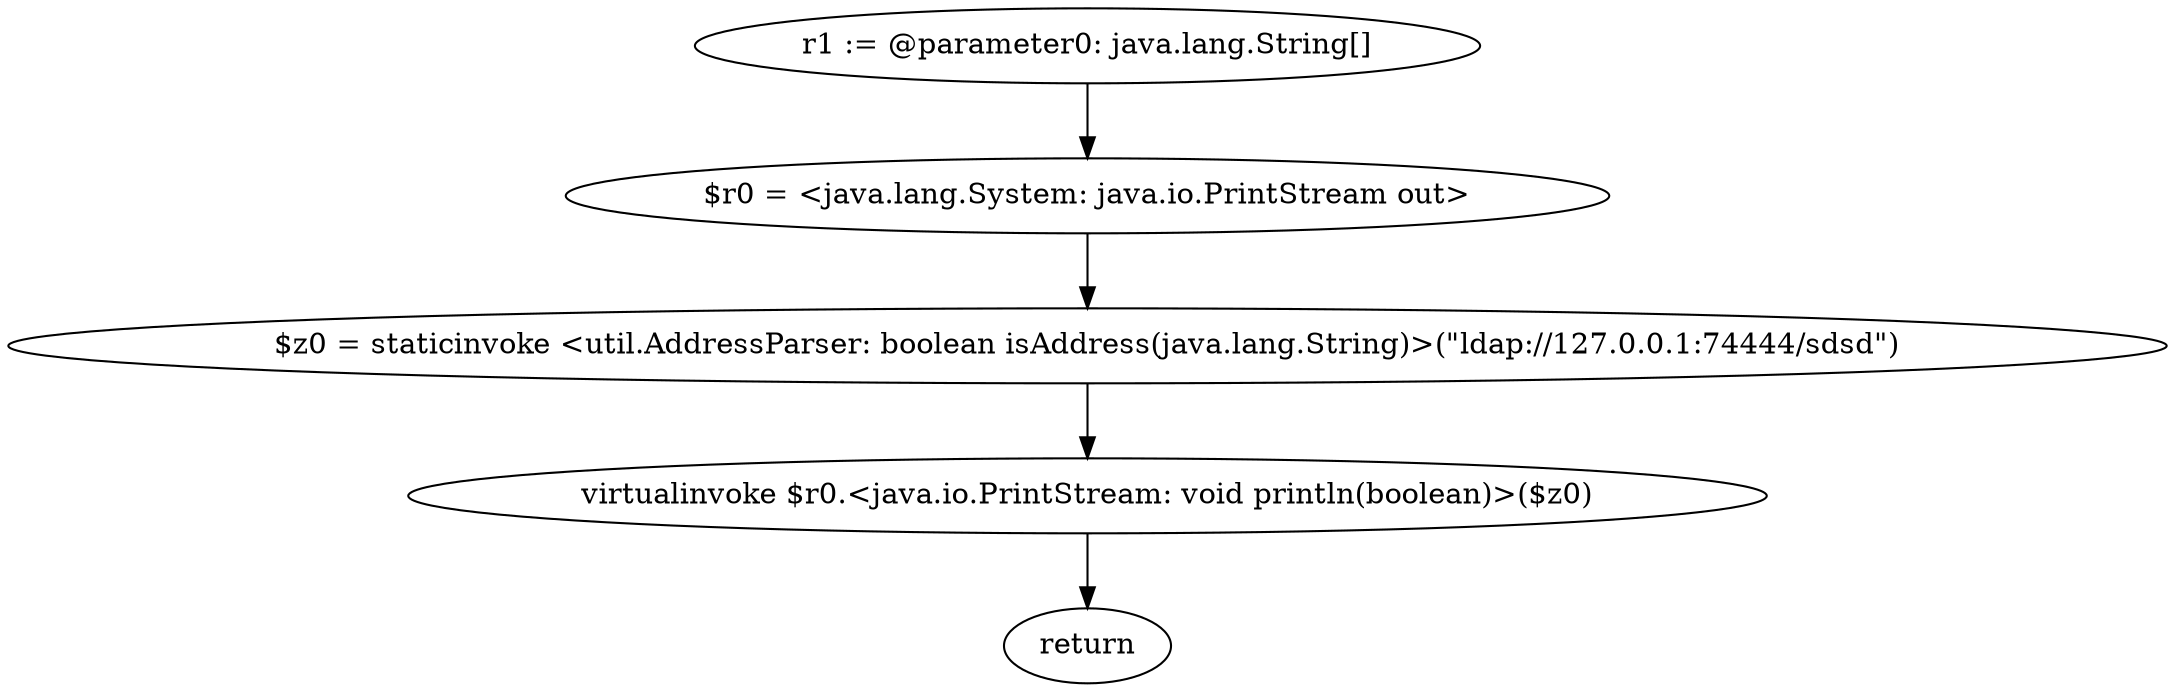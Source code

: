 digraph "unitGraph" {
    "r1 := @parameter0: java.lang.String[]"
    "$r0 = <java.lang.System: java.io.PrintStream out>"
    "$z0 = staticinvoke <util.AddressParser: boolean isAddress(java.lang.String)>(\"ldap://127.0.0.1:74444/sdsd\")"
    "virtualinvoke $r0.<java.io.PrintStream: void println(boolean)>($z0)"
    "return"
    "r1 := @parameter0: java.lang.String[]"->"$r0 = <java.lang.System: java.io.PrintStream out>";
    "$r0 = <java.lang.System: java.io.PrintStream out>"->"$z0 = staticinvoke <util.AddressParser: boolean isAddress(java.lang.String)>(\"ldap://127.0.0.1:74444/sdsd\")";
    "$z0 = staticinvoke <util.AddressParser: boolean isAddress(java.lang.String)>(\"ldap://127.0.0.1:74444/sdsd\")"->"virtualinvoke $r0.<java.io.PrintStream: void println(boolean)>($z0)";
    "virtualinvoke $r0.<java.io.PrintStream: void println(boolean)>($z0)"->"return";
}
